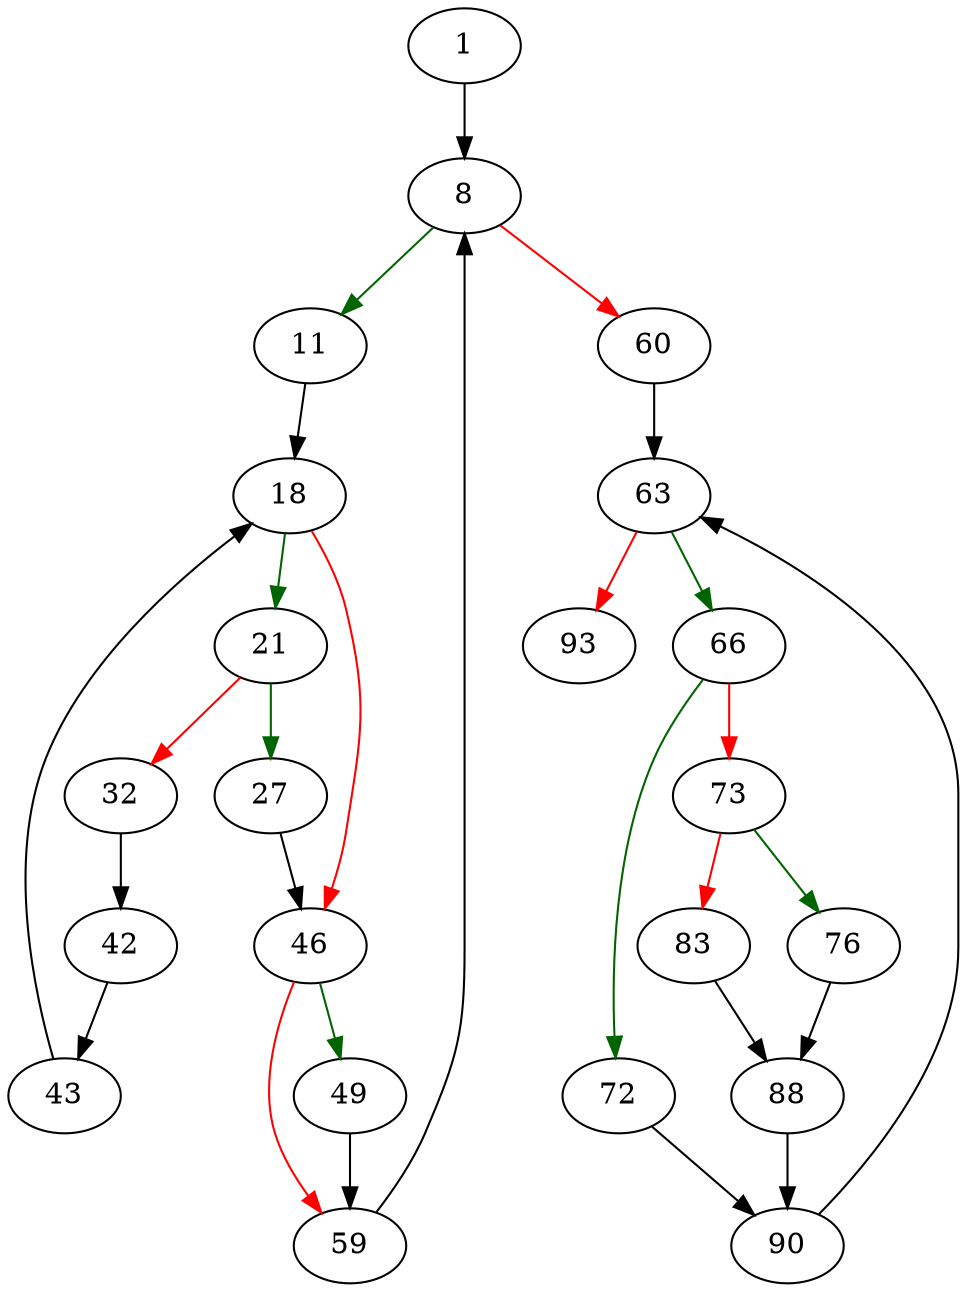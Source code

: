 strict digraph "pcacheSortDirtyList" {
	// Node definitions.
	1 [entry=true];
	8;
	11;
	60;
	18;
	21;
	46;
	27;
	32;
	42;
	43;
	49;
	59;
	63;
	66;
	93;
	72;
	73;
	90;
	76;
	83;
	88;

	// Edge definitions.
	1 -> 8;
	8 -> 11 [
		color=darkgreen
		cond=true
	];
	8 -> 60 [
		color=red
		cond=false
	];
	11 -> 18;
	60 -> 63;
	18 -> 21 [
		color=darkgreen
		cond=true
	];
	18 -> 46 [
		color=red
		cond=false
	];
	21 -> 27 [
		color=darkgreen
		cond=true
	];
	21 -> 32 [
		color=red
		cond=false
	];
	46 -> 49 [
		color=darkgreen
		cond=true
	];
	46 -> 59 [
		color=red
		cond=false
	];
	27 -> 46;
	32 -> 42;
	42 -> 43;
	43 -> 18;
	49 -> 59;
	59 -> 8;
	63 -> 66 [
		color=darkgreen
		cond=true
	];
	63 -> 93 [
		color=red
		cond=false
	];
	66 -> 72 [
		color=darkgreen
		cond=true
	];
	66 -> 73 [
		color=red
		cond=false
	];
	72 -> 90;
	73 -> 76 [
		color=darkgreen
		cond=true
	];
	73 -> 83 [
		color=red
		cond=false
	];
	90 -> 63;
	76 -> 88;
	83 -> 88;
	88 -> 90;
}
